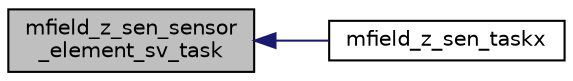 digraph "mfield_z_sen_sensor_element_sv_task"
{
 // INTERACTIVE_SVG=YES
  edge [fontname="Helvetica",fontsize="10",labelfontname="Helvetica",labelfontsize="10"];
  node [fontname="Helvetica",fontsize="10",shape=record];
  rankdir="LR";
  Node1 [label="mfield_z_sen_sensor\l_element_sv_task",height=0.2,width=0.4,color="black", fillcolor="grey75", style="filled", fontcolor="black"];
  Node1 -> Node2 [dir="back",color="midnightblue",fontsize="10",style="solid"];
  Node2 [label="mfield_z_sen_taskx",height=0.2,width=0.4,color="black", fillcolor="white", style="filled",URL="$d6/d2d/a00047.html#a7ef08302978421a5dc004f06aab80a8a",tooltip="mfield sensor module task function. "];
}
